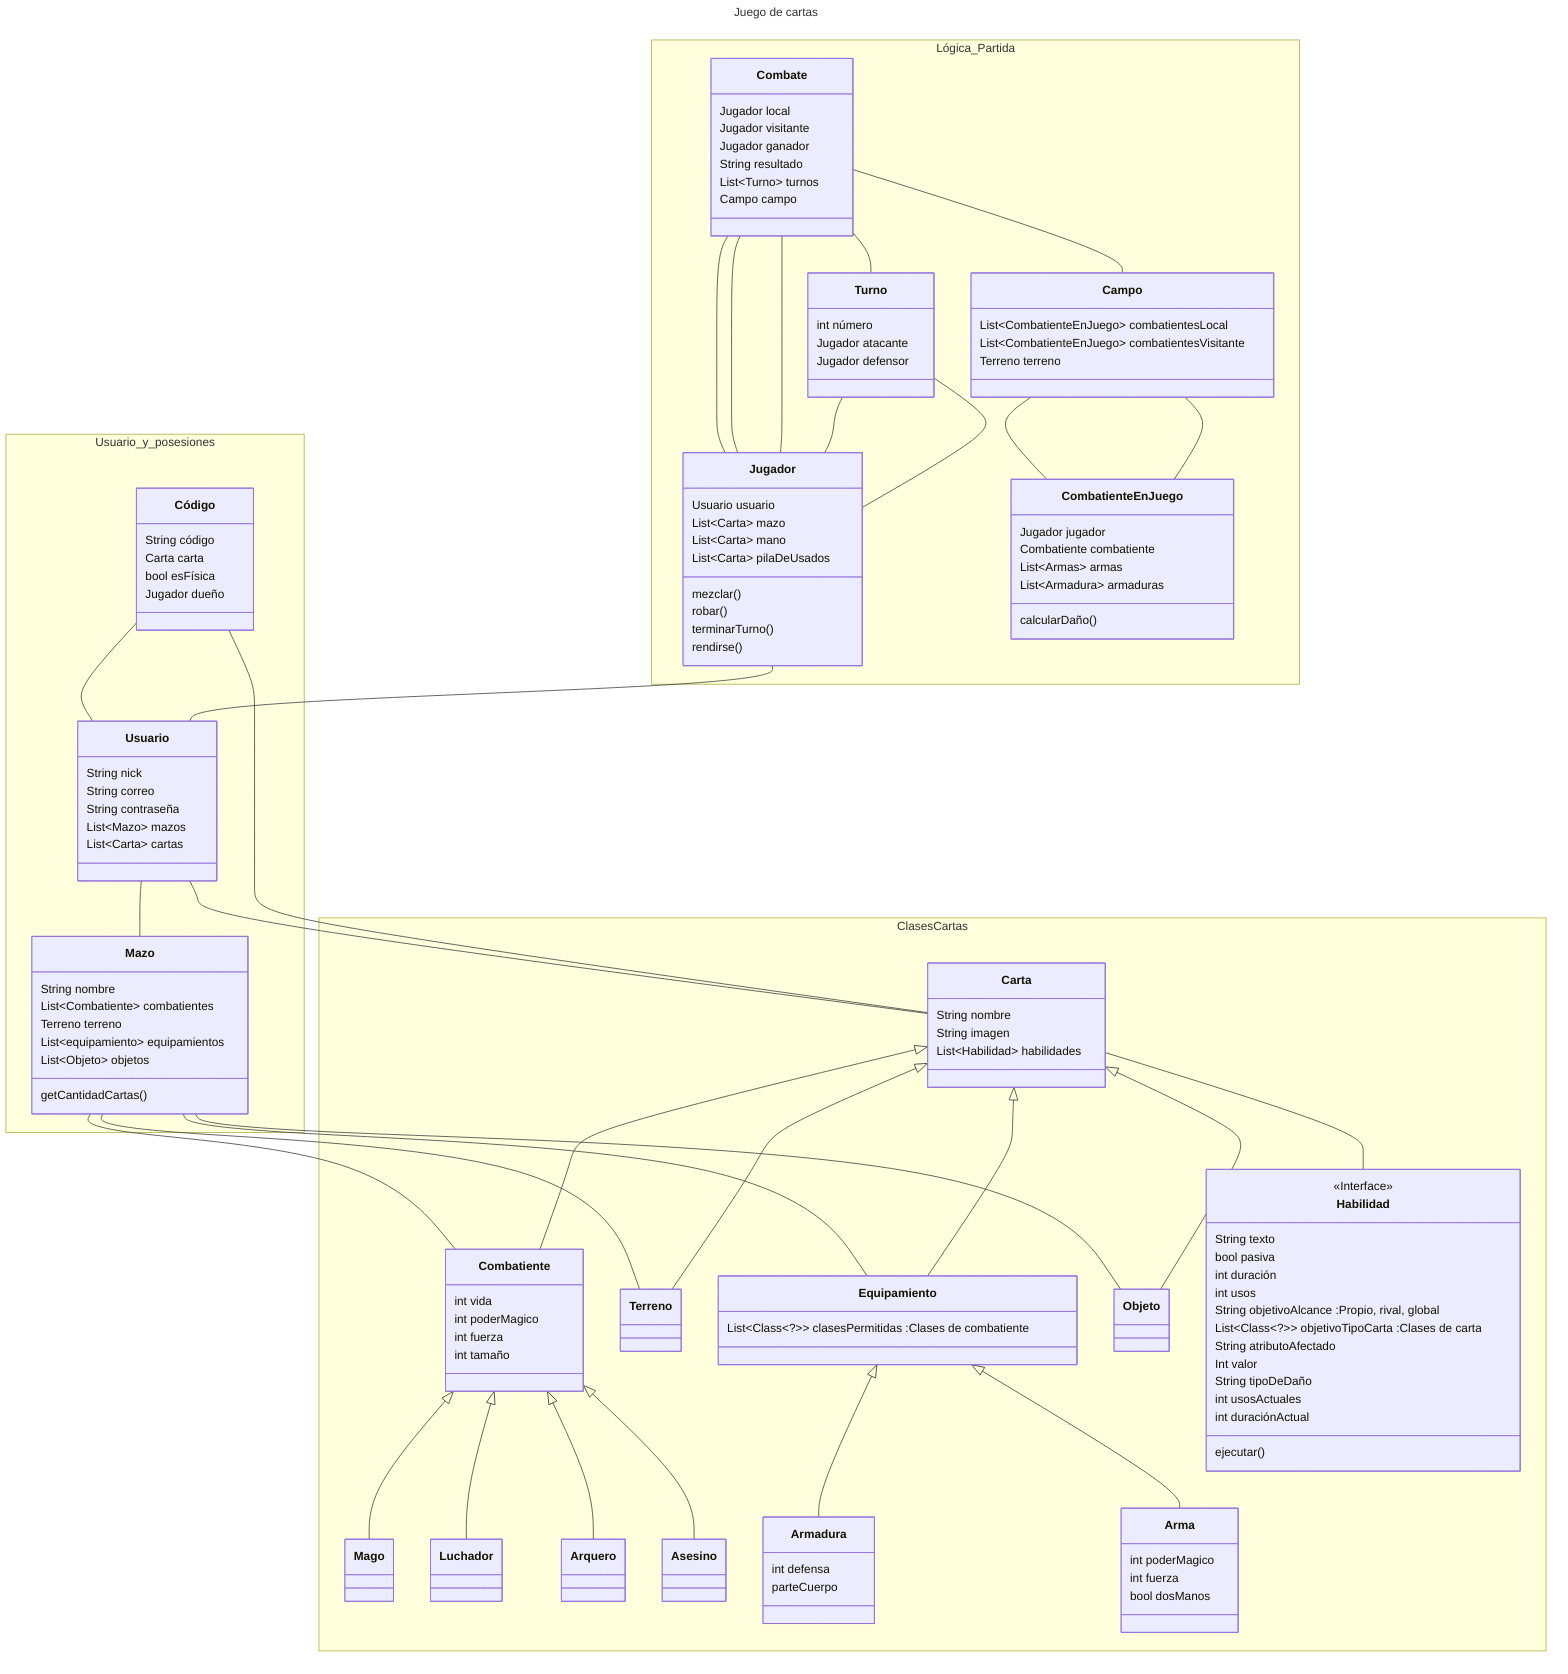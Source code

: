---
title: Juego de cartas
---
classDiagram

namespace Usuario_y_posesiones {  
    class Usuario{
        String nick
        String correo
        String contraseña
        List~Mazo~ mazos
        List~Carta~ cartas
    }

    class Mazo{
        String nombre
        List~Combatiente~ combatientes
        Terreno terreno
        List~equipamiento~ equipamientos
        List~Objeto~ objetos
        getCantidadCartas()
    }

    class Código{
        String código
        Carta carta
        bool esFísica
        Jugador dueño
    }

}
    Mazo -- Combatiente
    Mazo -- Terreno
    Mazo -- Equipamiento
    Mazo -- Objeto
    Usuario -- Mazo
    Usuario -- Carta
    Código -- Carta
    Código -- Usuario

namespace Clases Cartas {
    class Carta{
        String nombre
        String imagen
        List~Habilidad~ habilidades
    }

    class Objeto{
        
    }
    
    class Combatiente{
        int vida
        int poderMagico
        int fuerza
        int tamaño
    }

    class Mago{

    }

    class Luchador{

    }

    class Arquero{

    }

    class Asesino{

    }


    class Equipamiento{
        List~Class~?~~ clasesPermitidas :Clases de combatiente
    }

    class Armadura{
        int defensa
        parteCuerpo

    }

    class Arma{
        int poderMagico
        int fuerza
        
        bool dosManos
    }

    class Terreno{
    }

    class Habilidad{
        <<Interface>>
        String texto
        bool pasiva
        int duración
        int usos
        String objetivoAlcance :Propio, rival, global
        List~Class~?~~ objetivoTipoCarta :Clases de carta
        String atributoAfectado
        Int valor
        String tipoDeDaño
        int usosActuales
        int duraciónActual

        ejecutar()
    }
}
    Carta <|-- Combatiente
    Carta <|-- Equipamiento
    Carta <|-- Objeto
    Carta <|-- Terreno
    Carta -- Habilidad

    Combatiente <|-- Mago
    Combatiente <|-- Luchador
    Combatiente <|-- Asesino
    Combatiente <|-- Arquero
    Equipamiento <|-- Armadura
    Equipamiento <|-- Arma



namespace Lógica_Partida {

    class Combate{
        Jugador local
        Jugador visitante
        Jugador ganador
        String resultado
        List~Turno~ turnos
        Campo campo
    }

    class Jugador{
        Usuario usuario
        List~Carta~ mazo
        List~Carta~ mano
        List~Carta~ pilaDeUsados
        mezclar()
        robar()
        terminarTurno()
        rendirse()
    }

    class Turno{
        int número
        Jugador atacante
        Jugador defensor
    }

    class CombatienteEnJuego{
        Jugador jugador
        Combatiente combatiente
        List~Armas~ armas
        List~Armadura~ armaduras
        calcularDaño()
    }

    class Campo{
        List~CombatienteEnJuego~ combatientesLocal
        List~CombatienteEnJuego~ combatientesVisitante
        Terreno terreno
    }

}
    Combate -- Jugador
    Combate -- Jugador
    Combate -- Jugador
    Combate -- Turno
    Combate -- Campo
    Turno -- Jugador
    Turno -- Jugador
    Jugador -- Usuario
    Campo -- CombatienteEnJuego
    Campo -- CombatienteEnJuego